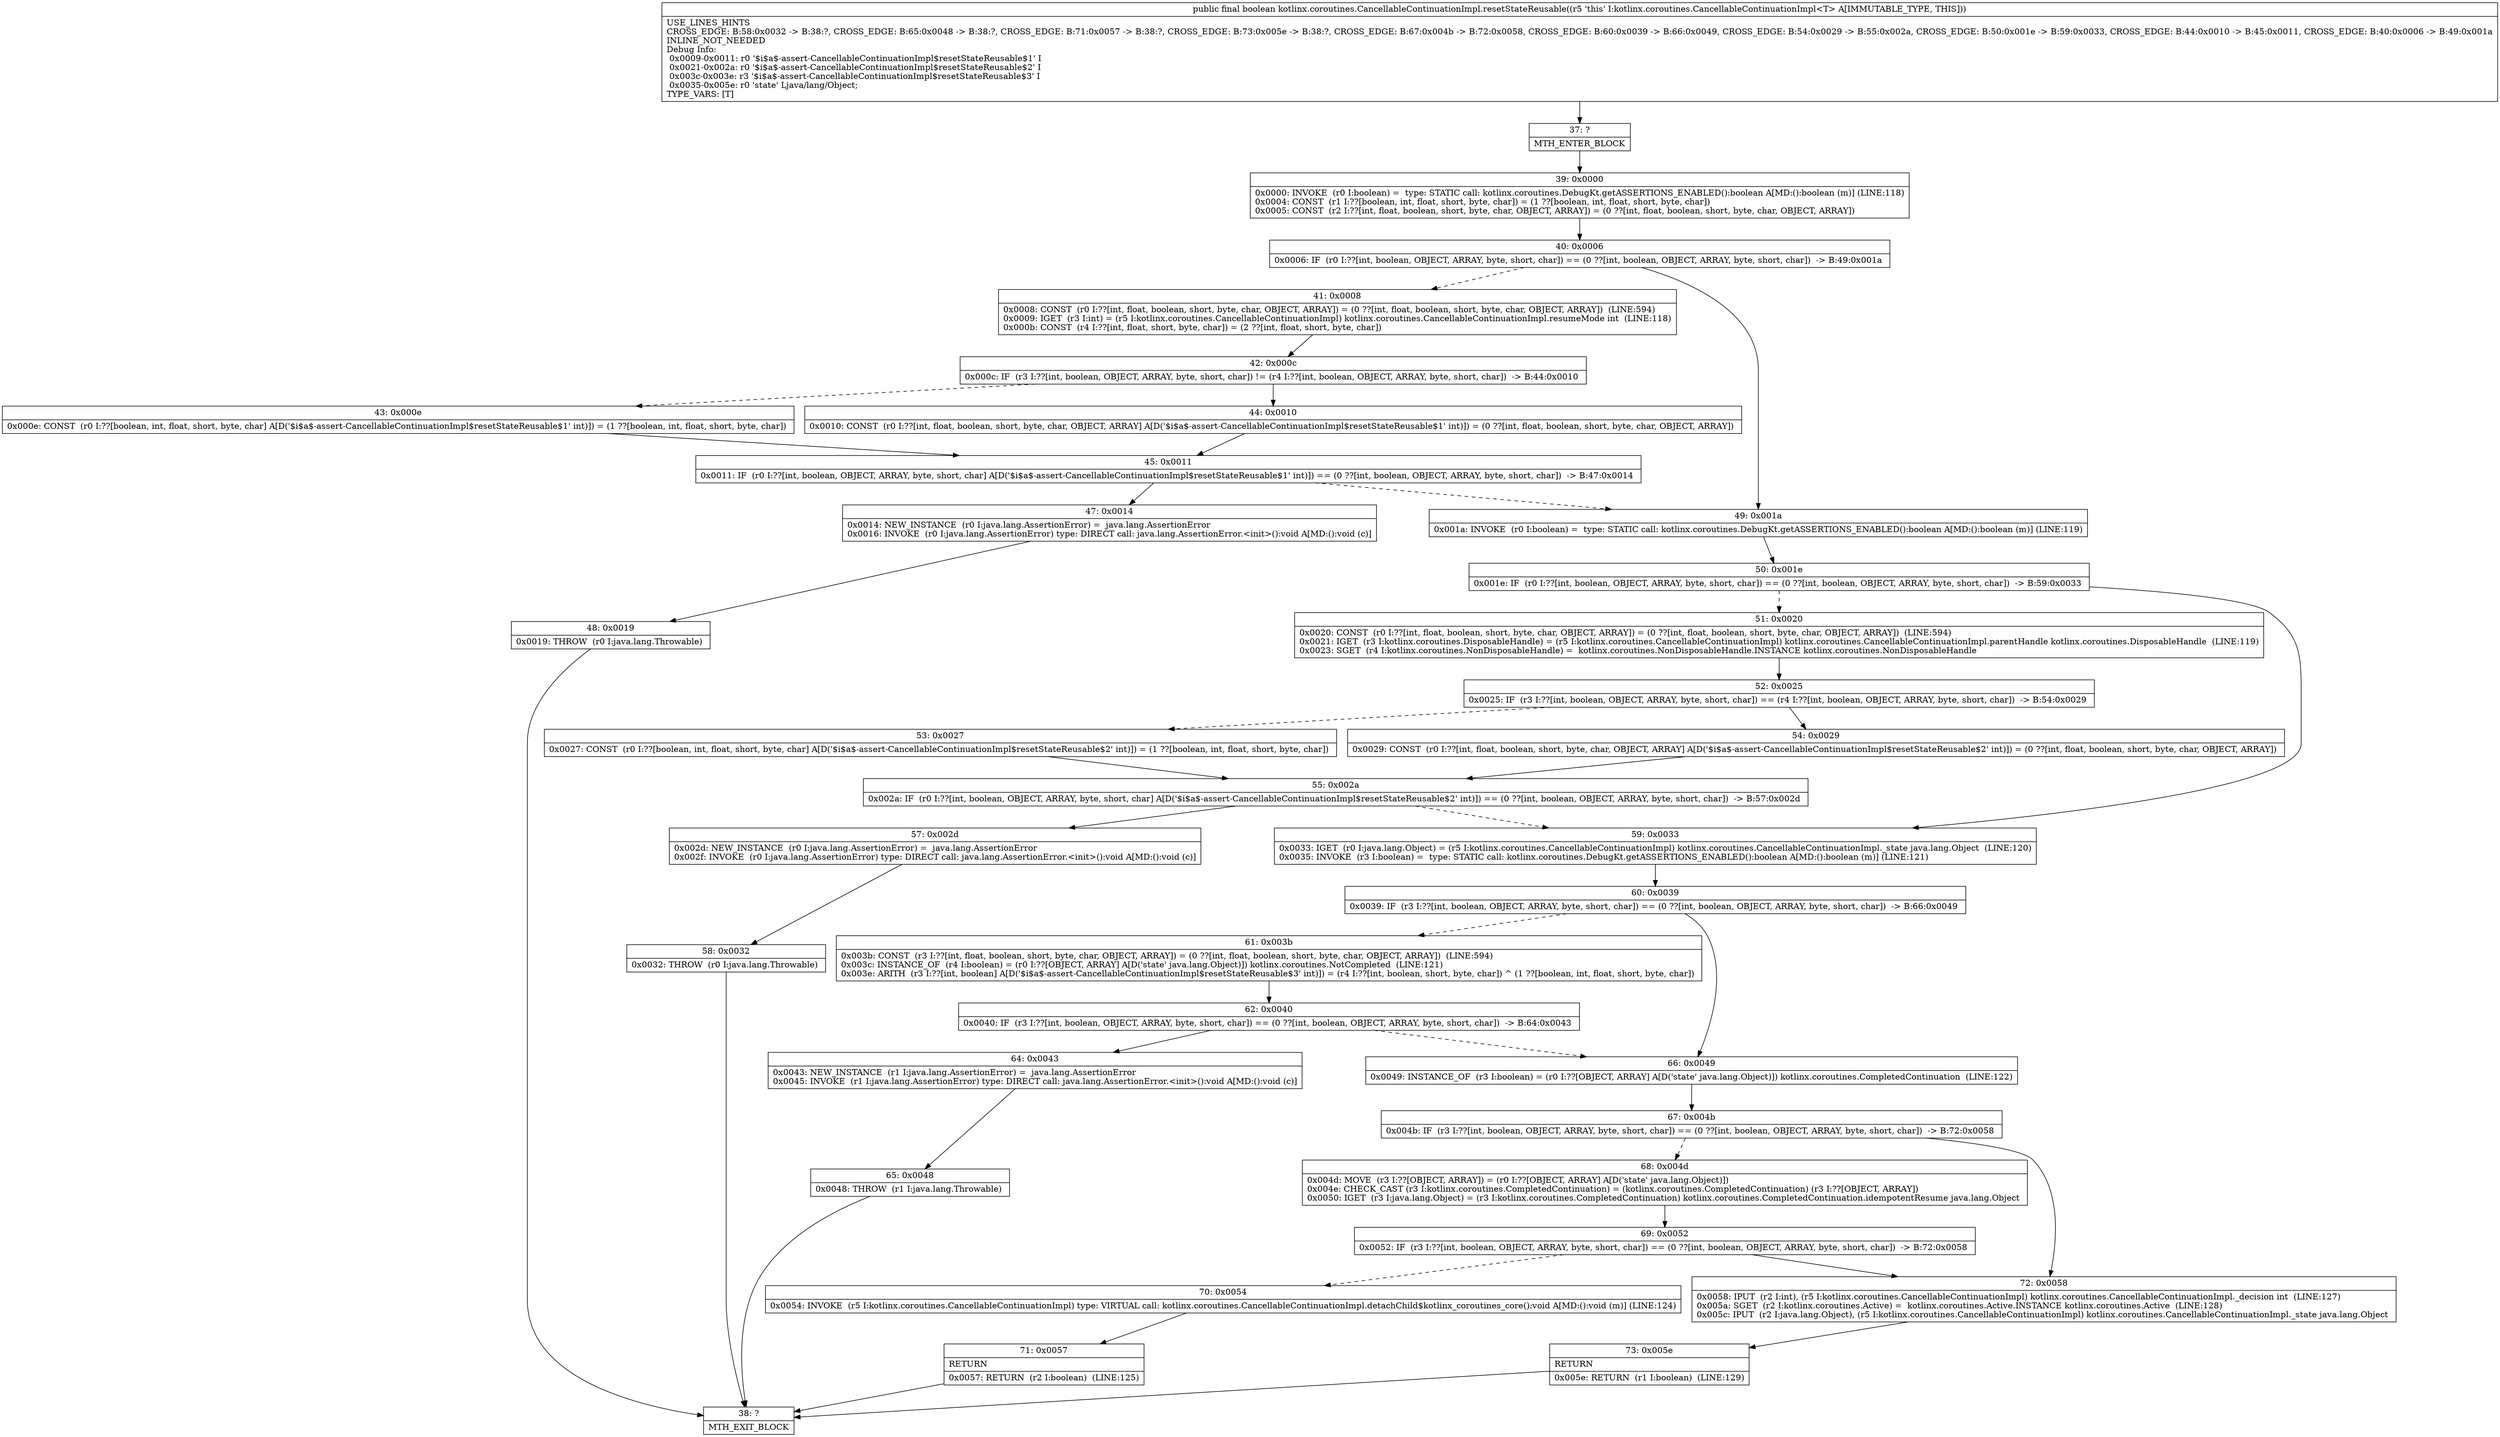 digraph "CFG forkotlinx.coroutines.CancellableContinuationImpl.resetStateReusable()Z" {
Node_37 [shape=record,label="{37\:\ ?|MTH_ENTER_BLOCK\l}"];
Node_39 [shape=record,label="{39\:\ 0x0000|0x0000: INVOKE  (r0 I:boolean) =  type: STATIC call: kotlinx.coroutines.DebugKt.getASSERTIONS_ENABLED():boolean A[MD:():boolean (m)] (LINE:118)\l0x0004: CONST  (r1 I:??[boolean, int, float, short, byte, char]) = (1 ??[boolean, int, float, short, byte, char]) \l0x0005: CONST  (r2 I:??[int, float, boolean, short, byte, char, OBJECT, ARRAY]) = (0 ??[int, float, boolean, short, byte, char, OBJECT, ARRAY]) \l}"];
Node_40 [shape=record,label="{40\:\ 0x0006|0x0006: IF  (r0 I:??[int, boolean, OBJECT, ARRAY, byte, short, char]) == (0 ??[int, boolean, OBJECT, ARRAY, byte, short, char])  \-\> B:49:0x001a \l}"];
Node_41 [shape=record,label="{41\:\ 0x0008|0x0008: CONST  (r0 I:??[int, float, boolean, short, byte, char, OBJECT, ARRAY]) = (0 ??[int, float, boolean, short, byte, char, OBJECT, ARRAY])  (LINE:594)\l0x0009: IGET  (r3 I:int) = (r5 I:kotlinx.coroutines.CancellableContinuationImpl) kotlinx.coroutines.CancellableContinuationImpl.resumeMode int  (LINE:118)\l0x000b: CONST  (r4 I:??[int, float, short, byte, char]) = (2 ??[int, float, short, byte, char]) \l}"];
Node_42 [shape=record,label="{42\:\ 0x000c|0x000c: IF  (r3 I:??[int, boolean, OBJECT, ARRAY, byte, short, char]) != (r4 I:??[int, boolean, OBJECT, ARRAY, byte, short, char])  \-\> B:44:0x0010 \l}"];
Node_43 [shape=record,label="{43\:\ 0x000e|0x000e: CONST  (r0 I:??[boolean, int, float, short, byte, char] A[D('$i$a$\-assert\-CancellableContinuationImpl$resetStateReusable$1' int)]) = (1 ??[boolean, int, float, short, byte, char]) \l}"];
Node_45 [shape=record,label="{45\:\ 0x0011|0x0011: IF  (r0 I:??[int, boolean, OBJECT, ARRAY, byte, short, char] A[D('$i$a$\-assert\-CancellableContinuationImpl$resetStateReusable$1' int)]) == (0 ??[int, boolean, OBJECT, ARRAY, byte, short, char])  \-\> B:47:0x0014 \l}"];
Node_47 [shape=record,label="{47\:\ 0x0014|0x0014: NEW_INSTANCE  (r0 I:java.lang.AssertionError) =  java.lang.AssertionError \l0x0016: INVOKE  (r0 I:java.lang.AssertionError) type: DIRECT call: java.lang.AssertionError.\<init\>():void A[MD:():void (c)]\l}"];
Node_48 [shape=record,label="{48\:\ 0x0019|0x0019: THROW  (r0 I:java.lang.Throwable) \l}"];
Node_38 [shape=record,label="{38\:\ ?|MTH_EXIT_BLOCK\l}"];
Node_44 [shape=record,label="{44\:\ 0x0010|0x0010: CONST  (r0 I:??[int, float, boolean, short, byte, char, OBJECT, ARRAY] A[D('$i$a$\-assert\-CancellableContinuationImpl$resetStateReusable$1' int)]) = (0 ??[int, float, boolean, short, byte, char, OBJECT, ARRAY]) \l}"];
Node_49 [shape=record,label="{49\:\ 0x001a|0x001a: INVOKE  (r0 I:boolean) =  type: STATIC call: kotlinx.coroutines.DebugKt.getASSERTIONS_ENABLED():boolean A[MD:():boolean (m)] (LINE:119)\l}"];
Node_50 [shape=record,label="{50\:\ 0x001e|0x001e: IF  (r0 I:??[int, boolean, OBJECT, ARRAY, byte, short, char]) == (0 ??[int, boolean, OBJECT, ARRAY, byte, short, char])  \-\> B:59:0x0033 \l}"];
Node_51 [shape=record,label="{51\:\ 0x0020|0x0020: CONST  (r0 I:??[int, float, boolean, short, byte, char, OBJECT, ARRAY]) = (0 ??[int, float, boolean, short, byte, char, OBJECT, ARRAY])  (LINE:594)\l0x0021: IGET  (r3 I:kotlinx.coroutines.DisposableHandle) = (r5 I:kotlinx.coroutines.CancellableContinuationImpl) kotlinx.coroutines.CancellableContinuationImpl.parentHandle kotlinx.coroutines.DisposableHandle  (LINE:119)\l0x0023: SGET  (r4 I:kotlinx.coroutines.NonDisposableHandle) =  kotlinx.coroutines.NonDisposableHandle.INSTANCE kotlinx.coroutines.NonDisposableHandle \l}"];
Node_52 [shape=record,label="{52\:\ 0x0025|0x0025: IF  (r3 I:??[int, boolean, OBJECT, ARRAY, byte, short, char]) == (r4 I:??[int, boolean, OBJECT, ARRAY, byte, short, char])  \-\> B:54:0x0029 \l}"];
Node_53 [shape=record,label="{53\:\ 0x0027|0x0027: CONST  (r0 I:??[boolean, int, float, short, byte, char] A[D('$i$a$\-assert\-CancellableContinuationImpl$resetStateReusable$2' int)]) = (1 ??[boolean, int, float, short, byte, char]) \l}"];
Node_55 [shape=record,label="{55\:\ 0x002a|0x002a: IF  (r0 I:??[int, boolean, OBJECT, ARRAY, byte, short, char] A[D('$i$a$\-assert\-CancellableContinuationImpl$resetStateReusable$2' int)]) == (0 ??[int, boolean, OBJECT, ARRAY, byte, short, char])  \-\> B:57:0x002d \l}"];
Node_57 [shape=record,label="{57\:\ 0x002d|0x002d: NEW_INSTANCE  (r0 I:java.lang.AssertionError) =  java.lang.AssertionError \l0x002f: INVOKE  (r0 I:java.lang.AssertionError) type: DIRECT call: java.lang.AssertionError.\<init\>():void A[MD:():void (c)]\l}"];
Node_58 [shape=record,label="{58\:\ 0x0032|0x0032: THROW  (r0 I:java.lang.Throwable) \l}"];
Node_54 [shape=record,label="{54\:\ 0x0029|0x0029: CONST  (r0 I:??[int, float, boolean, short, byte, char, OBJECT, ARRAY] A[D('$i$a$\-assert\-CancellableContinuationImpl$resetStateReusable$2' int)]) = (0 ??[int, float, boolean, short, byte, char, OBJECT, ARRAY]) \l}"];
Node_59 [shape=record,label="{59\:\ 0x0033|0x0033: IGET  (r0 I:java.lang.Object) = (r5 I:kotlinx.coroutines.CancellableContinuationImpl) kotlinx.coroutines.CancellableContinuationImpl._state java.lang.Object  (LINE:120)\l0x0035: INVOKE  (r3 I:boolean) =  type: STATIC call: kotlinx.coroutines.DebugKt.getASSERTIONS_ENABLED():boolean A[MD:():boolean (m)] (LINE:121)\l}"];
Node_60 [shape=record,label="{60\:\ 0x0039|0x0039: IF  (r3 I:??[int, boolean, OBJECT, ARRAY, byte, short, char]) == (0 ??[int, boolean, OBJECT, ARRAY, byte, short, char])  \-\> B:66:0x0049 \l}"];
Node_61 [shape=record,label="{61\:\ 0x003b|0x003b: CONST  (r3 I:??[int, float, boolean, short, byte, char, OBJECT, ARRAY]) = (0 ??[int, float, boolean, short, byte, char, OBJECT, ARRAY])  (LINE:594)\l0x003c: INSTANCE_OF  (r4 I:boolean) = (r0 I:??[OBJECT, ARRAY] A[D('state' java.lang.Object)]) kotlinx.coroutines.NotCompleted  (LINE:121)\l0x003e: ARITH  (r3 I:??[int, boolean] A[D('$i$a$\-assert\-CancellableContinuationImpl$resetStateReusable$3' int)]) = (r4 I:??[int, boolean, short, byte, char]) ^ (1 ??[boolean, int, float, short, byte, char]) \l}"];
Node_62 [shape=record,label="{62\:\ 0x0040|0x0040: IF  (r3 I:??[int, boolean, OBJECT, ARRAY, byte, short, char]) == (0 ??[int, boolean, OBJECT, ARRAY, byte, short, char])  \-\> B:64:0x0043 \l}"];
Node_64 [shape=record,label="{64\:\ 0x0043|0x0043: NEW_INSTANCE  (r1 I:java.lang.AssertionError) =  java.lang.AssertionError \l0x0045: INVOKE  (r1 I:java.lang.AssertionError) type: DIRECT call: java.lang.AssertionError.\<init\>():void A[MD:():void (c)]\l}"];
Node_65 [shape=record,label="{65\:\ 0x0048|0x0048: THROW  (r1 I:java.lang.Throwable) \l}"];
Node_66 [shape=record,label="{66\:\ 0x0049|0x0049: INSTANCE_OF  (r3 I:boolean) = (r0 I:??[OBJECT, ARRAY] A[D('state' java.lang.Object)]) kotlinx.coroutines.CompletedContinuation  (LINE:122)\l}"];
Node_67 [shape=record,label="{67\:\ 0x004b|0x004b: IF  (r3 I:??[int, boolean, OBJECT, ARRAY, byte, short, char]) == (0 ??[int, boolean, OBJECT, ARRAY, byte, short, char])  \-\> B:72:0x0058 \l}"];
Node_68 [shape=record,label="{68\:\ 0x004d|0x004d: MOVE  (r3 I:??[OBJECT, ARRAY]) = (r0 I:??[OBJECT, ARRAY] A[D('state' java.lang.Object)]) \l0x004e: CHECK_CAST (r3 I:kotlinx.coroutines.CompletedContinuation) = (kotlinx.coroutines.CompletedContinuation) (r3 I:??[OBJECT, ARRAY]) \l0x0050: IGET  (r3 I:java.lang.Object) = (r3 I:kotlinx.coroutines.CompletedContinuation) kotlinx.coroutines.CompletedContinuation.idempotentResume java.lang.Object \l}"];
Node_69 [shape=record,label="{69\:\ 0x0052|0x0052: IF  (r3 I:??[int, boolean, OBJECT, ARRAY, byte, short, char]) == (0 ??[int, boolean, OBJECT, ARRAY, byte, short, char])  \-\> B:72:0x0058 \l}"];
Node_70 [shape=record,label="{70\:\ 0x0054|0x0054: INVOKE  (r5 I:kotlinx.coroutines.CancellableContinuationImpl) type: VIRTUAL call: kotlinx.coroutines.CancellableContinuationImpl.detachChild$kotlinx_coroutines_core():void A[MD:():void (m)] (LINE:124)\l}"];
Node_71 [shape=record,label="{71\:\ 0x0057|RETURN\l|0x0057: RETURN  (r2 I:boolean)  (LINE:125)\l}"];
Node_72 [shape=record,label="{72\:\ 0x0058|0x0058: IPUT  (r2 I:int), (r5 I:kotlinx.coroutines.CancellableContinuationImpl) kotlinx.coroutines.CancellableContinuationImpl._decision int  (LINE:127)\l0x005a: SGET  (r2 I:kotlinx.coroutines.Active) =  kotlinx.coroutines.Active.INSTANCE kotlinx.coroutines.Active  (LINE:128)\l0x005c: IPUT  (r2 I:java.lang.Object), (r5 I:kotlinx.coroutines.CancellableContinuationImpl) kotlinx.coroutines.CancellableContinuationImpl._state java.lang.Object \l}"];
Node_73 [shape=record,label="{73\:\ 0x005e|RETURN\l|0x005e: RETURN  (r1 I:boolean)  (LINE:129)\l}"];
MethodNode[shape=record,label="{public final boolean kotlinx.coroutines.CancellableContinuationImpl.resetStateReusable((r5 'this' I:kotlinx.coroutines.CancellableContinuationImpl\<T\> A[IMMUTABLE_TYPE, THIS]))  | USE_LINES_HINTS\lCROSS_EDGE: B:58:0x0032 \-\> B:38:?, CROSS_EDGE: B:65:0x0048 \-\> B:38:?, CROSS_EDGE: B:71:0x0057 \-\> B:38:?, CROSS_EDGE: B:73:0x005e \-\> B:38:?, CROSS_EDGE: B:67:0x004b \-\> B:72:0x0058, CROSS_EDGE: B:60:0x0039 \-\> B:66:0x0049, CROSS_EDGE: B:54:0x0029 \-\> B:55:0x002a, CROSS_EDGE: B:50:0x001e \-\> B:59:0x0033, CROSS_EDGE: B:44:0x0010 \-\> B:45:0x0011, CROSS_EDGE: B:40:0x0006 \-\> B:49:0x001a\lINLINE_NOT_NEEDED\lDebug Info:\l  0x0009\-0x0011: r0 '$i$a$\-assert\-CancellableContinuationImpl$resetStateReusable$1' I\l  0x0021\-0x002a: r0 '$i$a$\-assert\-CancellableContinuationImpl$resetStateReusable$2' I\l  0x003c\-0x003e: r3 '$i$a$\-assert\-CancellableContinuationImpl$resetStateReusable$3' I\l  0x0035\-0x005e: r0 'state' Ljava\/lang\/Object;\lTYPE_VARS: [T]\l}"];
MethodNode -> Node_37;Node_37 -> Node_39;
Node_39 -> Node_40;
Node_40 -> Node_41[style=dashed];
Node_40 -> Node_49;
Node_41 -> Node_42;
Node_42 -> Node_43[style=dashed];
Node_42 -> Node_44;
Node_43 -> Node_45;
Node_45 -> Node_47;
Node_45 -> Node_49[style=dashed];
Node_47 -> Node_48;
Node_48 -> Node_38;
Node_44 -> Node_45;
Node_49 -> Node_50;
Node_50 -> Node_51[style=dashed];
Node_50 -> Node_59;
Node_51 -> Node_52;
Node_52 -> Node_53[style=dashed];
Node_52 -> Node_54;
Node_53 -> Node_55;
Node_55 -> Node_57;
Node_55 -> Node_59[style=dashed];
Node_57 -> Node_58;
Node_58 -> Node_38;
Node_54 -> Node_55;
Node_59 -> Node_60;
Node_60 -> Node_61[style=dashed];
Node_60 -> Node_66;
Node_61 -> Node_62;
Node_62 -> Node_64;
Node_62 -> Node_66[style=dashed];
Node_64 -> Node_65;
Node_65 -> Node_38;
Node_66 -> Node_67;
Node_67 -> Node_68[style=dashed];
Node_67 -> Node_72;
Node_68 -> Node_69;
Node_69 -> Node_70[style=dashed];
Node_69 -> Node_72;
Node_70 -> Node_71;
Node_71 -> Node_38;
Node_72 -> Node_73;
Node_73 -> Node_38;
}

